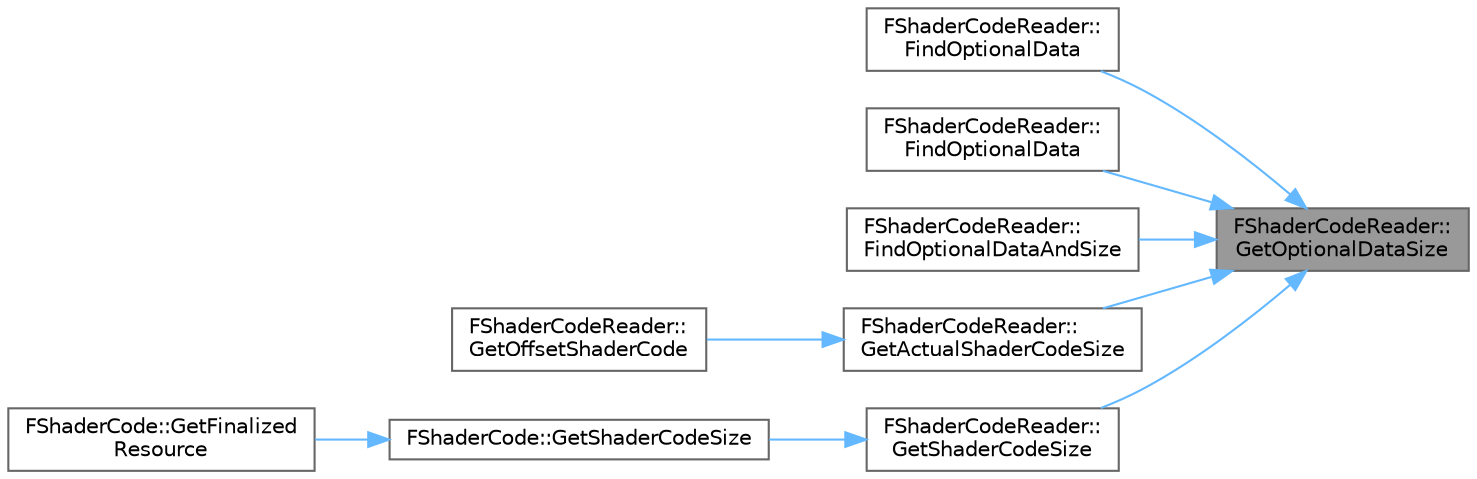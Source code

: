 digraph "FShaderCodeReader::GetOptionalDataSize"
{
 // INTERACTIVE_SVG=YES
 // LATEX_PDF_SIZE
  bgcolor="transparent";
  edge [fontname=Helvetica,fontsize=10,labelfontname=Helvetica,labelfontsize=10];
  node [fontname=Helvetica,fontsize=10,shape=box,height=0.2,width=0.4];
  rankdir="RL";
  Node1 [id="Node000001",label="FShaderCodeReader::\lGetOptionalDataSize",height=0.2,width=0.4,color="gray40", fillcolor="grey60", style="filled", fontcolor="black",tooltip=" "];
  Node1 -> Node2 [id="edge1_Node000001_Node000002",dir="back",color="steelblue1",style="solid",tooltip=" "];
  Node2 [id="Node000002",label="FShaderCodeReader::\lFindOptionalData",height=0.2,width=0.4,color="grey40", fillcolor="white", style="filled",URL="$dd/dec/classFShaderCodeReader.html#a202fd70f1fb481ff66f47dc80d8ab5a1",tooltip=" "];
  Node1 -> Node3 [id="edge2_Node000001_Node000003",dir="back",color="steelblue1",style="solid",tooltip=" "];
  Node3 [id="Node000003",label="FShaderCodeReader::\lFindOptionalData",height=0.2,width=0.4,color="grey40", fillcolor="white", style="filled",URL="$dd/dec/classFShaderCodeReader.html#ade351dd5489899a8a1db582ef4674584",tooltip=" "];
  Node1 -> Node4 [id="edge3_Node000001_Node000004",dir="back",color="steelblue1",style="solid",tooltip=" "];
  Node4 [id="Node000004",label="FShaderCodeReader::\lFindOptionalDataAndSize",height=0.2,width=0.4,color="grey40", fillcolor="white", style="filled",URL="$dd/dec/classFShaderCodeReader.html#a767e9c51fcc40bdfbbc4c497c2ea964f",tooltip=" "];
  Node1 -> Node5 [id="edge4_Node000001_Node000005",dir="back",color="steelblue1",style="solid",tooltip=" "];
  Node5 [id="Node000005",label="FShaderCodeReader::\lGetActualShaderCodeSize",height=0.2,width=0.4,color="grey40", fillcolor="white", style="filled",URL="$dd/dec/classFShaderCodeReader.html#a5040b2499e9030cc865574d3bd5f1e84",tooltip=" "];
  Node5 -> Node6 [id="edge5_Node000005_Node000006",dir="back",color="steelblue1",style="solid",tooltip=" "];
  Node6 [id="Node000006",label="FShaderCodeReader::\lGetOffsetShaderCode",height=0.2,width=0.4,color="grey40", fillcolor="white", style="filled",URL="$dd/dec/classFShaderCodeReader.html#a7f5cc33decd135b850a85dc793f7ccfe",tooltip=" "];
  Node1 -> Node7 [id="edge6_Node000001_Node000007",dir="back",color="steelblue1",style="solid",tooltip=" "];
  Node7 [id="Node000007",label="FShaderCodeReader::\lGetShaderCodeSize",height=0.2,width=0.4,color="grey40", fillcolor="white", style="filled",URL="$dd/dec/classFShaderCodeReader.html#a36668de6153c3b8dc9a59a4d22d269f8",tooltip=" "];
  Node7 -> Node8 [id="edge7_Node000007_Node000008",dir="back",color="steelblue1",style="solid",tooltip=" "];
  Node8 [id="Node000008",label="FShaderCode::GetShaderCodeSize",height=0.2,width=0.4,color="grey40", fillcolor="white", style="filled",URL="$d4/d86/classFShaderCode.html#aea5a1d3463b3b094e4b855f6d76732dd",tooltip=" "];
  Node8 -> Node9 [id="edge8_Node000008_Node000009",dir="back",color="steelblue1",style="solid",tooltip=" "];
  Node9 [id="Node000009",label="FShaderCode::GetFinalized\lResource",height=0.2,width=0.4,color="grey40", fillcolor="white", style="filled",URL="$d4/d86/classFShaderCode.html#a1c2cc1e62ffc8c927bd81f7dfeca635e",tooltip=" "];
}
